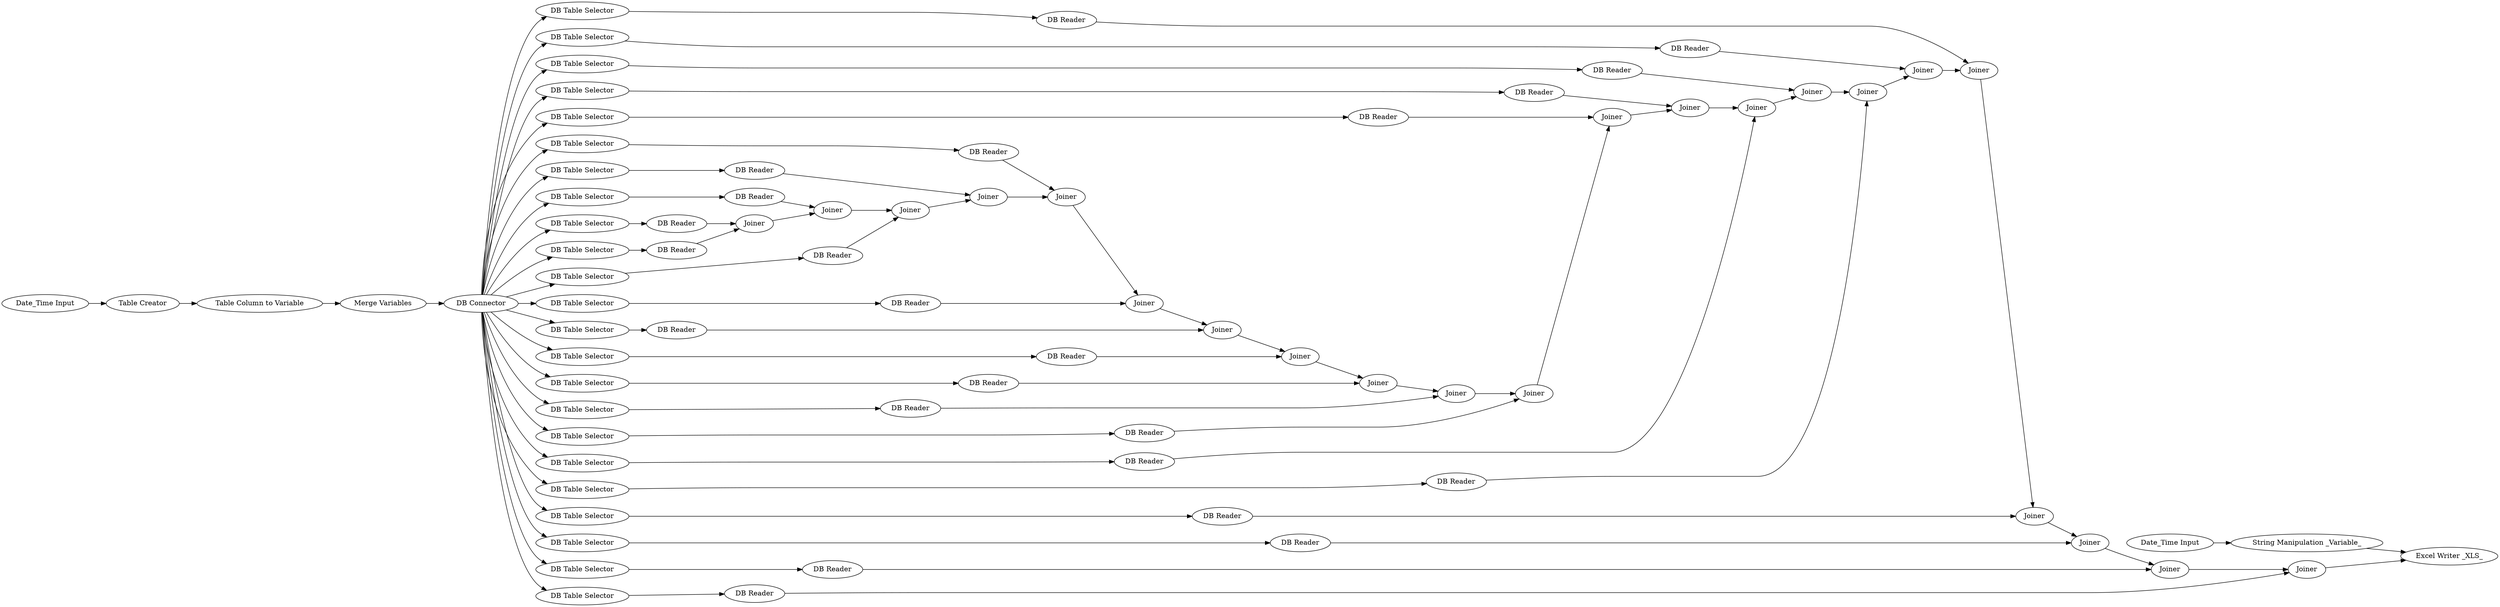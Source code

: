 digraph {
	128 [label=Joiner]
	276 [label="Date_Time Input"]
	277 [label=Joiner]
	278 [label=Joiner]
	279 [label=Joiner]
	280 [label=Joiner]
	281 [label=Joiner]
	282 [label=Joiner]
	285 [label=Joiner]
	287 [label="String Manipulation _Variable_"]
	299 [label=Joiner]
	300 [label=Joiner]
	301 [label=Joiner]
	302 [label=Joiner]
	303 [label=Joiner]
	304 [label=Joiner]
	321 [label=Joiner]
	322 [label=Joiner]
	323 [label=Joiner]
	324 [label=Joiner]
	325 [label=Joiner]
	326 [label=Joiner]
	327 [label=Joiner]
	328 [label=Joiner]
	329 [label="Excel Writer _XLS_"]
	1056 [label="Table Column to Variable"]
	1070 [label="Table Creator"]
	1079 [label="Merge Variables"]
	1080 [label="Date_Time Input"]
	1081 [label="DB Table Selector"]
	1082 [label="DB Table Selector"]
	1083 [label="DB Table Selector"]
	1084 [label="DB Table Selector"]
	1085 [label="DB Table Selector"]
	1086 [label="DB Table Selector"]
	1087 [label="DB Table Selector"]
	1088 [label="DB Table Selector"]
	1089 [label="DB Table Selector"]
	1090 [label="DB Table Selector"]
	1091 [label="DB Table Selector"]
	1092 [label="DB Table Selector"]
	1093 [label="DB Table Selector"]
	1094 [label="DB Table Selector"]
	1095 [label="DB Table Selector"]
	1096 [label="DB Table Selector"]
	1097 [label="DB Table Selector"]
	1098 [label="DB Table Selector"]
	1099 [label="DB Table Selector"]
	1100 [label="DB Table Selector"]
	1101 [label="DB Table Selector"]
	1102 [label="DB Table Selector"]
	1103 [label="DB Table Selector"]
	1104 [label="DB Reader"]
	1105 [label="DB Reader"]
	1106 [label="DB Reader"]
	1107 [label="DB Reader"]
	1108 [label="DB Reader"]
	1109 [label="DB Reader"]
	1110 [label="DB Reader"]
	1111 [label="DB Reader"]
	1112 [label="DB Reader"]
	1113 [label="DB Reader"]
	1114 [label="DB Reader"]
	1115 [label="DB Reader"]
	1116 [label="DB Reader"]
	1117 [label="DB Reader"]
	1118 [label="DB Reader"]
	1119 [label="DB Reader"]
	1120 [label="DB Reader"]
	1121 [label="DB Reader"]
	1122 [label="DB Reader"]
	1123 [label="DB Reader"]
	1124 [label="DB Reader"]
	1125 [label="DB Reader"]
	1126 [label="DB Reader"]
	1127 [label="DB Connector"]
	128 -> 277
	276 -> 287
	277 -> 278
	278 -> 279
	279 -> 280
	280 -> 281
	281 -> 282
	282 -> 285
	285 -> 299
	287 -> 329
	299 -> 300
	300 -> 301
	301 -> 302
	302 -> 303
	303 -> 304
	304 -> 321
	321 -> 322
	322 -> 323
	323 -> 324
	324 -> 325
	325 -> 326
	326 -> 327
	327 -> 328
	328 -> 329
	1056 -> 1079
	1070 -> 1056
	1079 -> 1127
	1080 -> 1070
	1081 -> 1104
	1082 -> 1105
	1083 -> 1106
	1084 -> 1107
	1085 -> 1108
	1086 -> 1109
	1087 -> 1110
	1088 -> 1111
	1089 -> 1112
	1090 -> 1113
	1091 -> 1114
	1092 -> 1115
	1093 -> 1116
	1094 -> 1117
	1095 -> 1118
	1096 -> 1119
	1097 -> 1120
	1098 -> 1121
	1099 -> 1122
	1100 -> 1123
	1101 -> 1124
	1102 -> 1125
	1103 -> 1126
	1104 -> 128
	1105 -> 128
	1106 -> 327
	1107 -> 328
	1108 -> 300
	1109 -> 280
	1110 -> 324
	1111 -> 301
	1112 -> 325
	1113 -> 279
	1114 -> 326
	1115 -> 302
	1116 -> 322
	1117 -> 303
	1118 -> 321
	1119 -> 278
	1120 -> 281
	1121 -> 323
	1122 -> 299
	1123 -> 285
	1124 -> 304
	1125 -> 277
	1126 -> 282
	1127 -> 1092
	1127 -> 1081
	1127 -> 1091
	1127 -> 1094
	1127 -> 1083
	1127 -> 1093
	1127 -> 1082
	1127 -> 1090
	1127 -> 1089
	1127 -> 1100
	1127 -> 1088
	1127 -> 1099
	1127 -> 1102
	1127 -> 1101
	1127 -> 1096
	1127 -> 1085
	1127 -> 1095
	1127 -> 1084
	1127 -> 1098
	1127 -> 1087
	1127 -> 1097
	1127 -> 1086
	1127 -> 1103
	rankdir=LR
}

